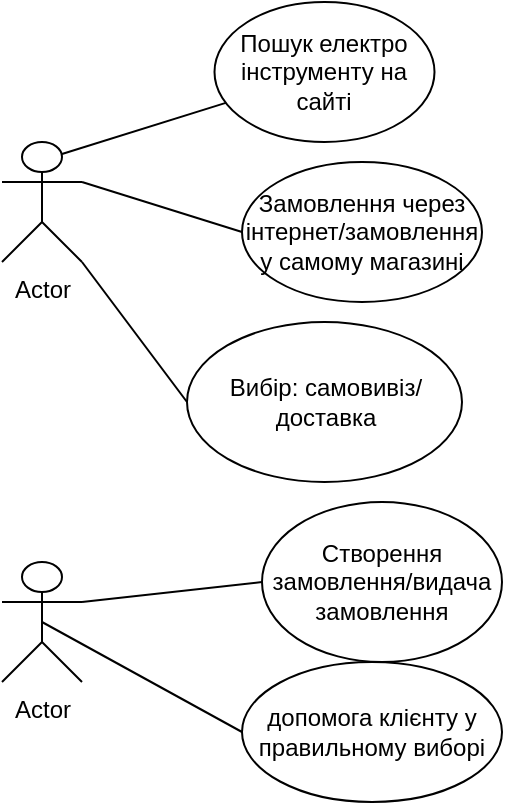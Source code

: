 <mxfile version="15.2.1" type="github"><diagram id="3uVu_IRRv5x9trovjOaI" name="Page-1"><mxGraphModel dx="835" dy="495" grid="1" gridSize="10" guides="1" tooltips="1" connect="1" arrows="1" fold="1" page="1" pageScale="1" pageWidth="827" pageHeight="1169" math="0" shadow="0"><root><mxCell id="0"/><mxCell id="1" parent="0"/><mxCell id="t4tBxsFXjlvXM8h3--1A-1" value="Actor" style="shape=umlActor;verticalLabelPosition=bottom;verticalAlign=top;html=1;outlineConnect=0;" vertex="1" parent="1"><mxGeometry x="120" y="120" width="40" height="60" as="geometry"/></mxCell><mxCell id="t4tBxsFXjlvXM8h3--1A-2" value="" style="endArrow=none;html=1;exitX=0.75;exitY=0.1;exitDx=0;exitDy=0;exitPerimeter=0;" edge="1" parent="1" source="t4tBxsFXjlvXM8h3--1A-1" target="t4tBxsFXjlvXM8h3--1A-4"><mxGeometry width="50" height="50" relative="1" as="geometry"><mxPoint x="390" y="280" as="sourcePoint"/><mxPoint x="280" y="100" as="targetPoint"/></mxGeometry></mxCell><mxCell id="t4tBxsFXjlvXM8h3--1A-4" value="Пошук електро інструменту на сайті " style="ellipse;whiteSpace=wrap;html=1;" vertex="1" parent="1"><mxGeometry x="226.25" y="50" width="110" height="70" as="geometry"/></mxCell><mxCell id="t4tBxsFXjlvXM8h3--1A-5" value="" style="endArrow=none;html=1;exitX=1;exitY=0.333;exitDx=0;exitDy=0;exitPerimeter=0;entryX=0;entryY=0.5;entryDx=0;entryDy=0;" edge="1" parent="1" source="t4tBxsFXjlvXM8h3--1A-1" target="t4tBxsFXjlvXM8h3--1A-6"><mxGeometry width="50" height="50" relative="1" as="geometry"><mxPoint x="390" y="250" as="sourcePoint"/><mxPoint x="230" y="170" as="targetPoint"/></mxGeometry></mxCell><mxCell id="t4tBxsFXjlvXM8h3--1A-6" value="Замовлення через інтернет/замовлення у самому магазині" style="ellipse;whiteSpace=wrap;html=1;" vertex="1" parent="1"><mxGeometry x="240" y="130" width="120" height="70" as="geometry"/></mxCell><mxCell id="t4tBxsFXjlvXM8h3--1A-7" value="" style="endArrow=none;html=1;exitX=1;exitY=1;exitDx=0;exitDy=0;exitPerimeter=0;entryX=0;entryY=0.5;entryDx=0;entryDy=0;" edge="1" parent="1" source="t4tBxsFXjlvXM8h3--1A-1" target="t4tBxsFXjlvXM8h3--1A-8"><mxGeometry width="50" height="50" relative="1" as="geometry"><mxPoint x="390" y="250" as="sourcePoint"/><mxPoint x="230" y="220" as="targetPoint"/></mxGeometry></mxCell><mxCell id="t4tBxsFXjlvXM8h3--1A-8" value="Вибір: самовивіз/доставка" style="ellipse;whiteSpace=wrap;html=1;" vertex="1" parent="1"><mxGeometry x="212.5" y="210" width="137.5" height="80" as="geometry"/></mxCell><mxCell id="t4tBxsFXjlvXM8h3--1A-10" value="Actor" style="shape=umlActor;verticalLabelPosition=bottom;verticalAlign=top;html=1;outlineConnect=0;" vertex="1" parent="1"><mxGeometry x="120" y="330" width="40" height="60" as="geometry"/></mxCell><mxCell id="t4tBxsFXjlvXM8h3--1A-11" value="" style="endArrow=none;html=1;entryX=1;entryY=0.333;entryDx=0;entryDy=0;entryPerimeter=0;exitX=0;exitY=0.5;exitDx=0;exitDy=0;" edge="1" parent="1" source="t4tBxsFXjlvXM8h3--1A-12" target="t4tBxsFXjlvXM8h3--1A-10"><mxGeometry width="50" height="50" relative="1" as="geometry"><mxPoint x="250" y="340" as="sourcePoint"/><mxPoint x="440" y="250" as="targetPoint"/></mxGeometry></mxCell><mxCell id="t4tBxsFXjlvXM8h3--1A-12" value="Створення замовлення/видача замовлення" style="ellipse;whiteSpace=wrap;html=1;" vertex="1" parent="1"><mxGeometry x="250" y="300" width="120" height="80" as="geometry"/></mxCell><mxCell id="t4tBxsFXjlvXM8h3--1A-13" value="" style="endArrow=none;html=1;exitX=0.5;exitY=0.5;exitDx=0;exitDy=0;exitPerimeter=0;entryX=0;entryY=0.5;entryDx=0;entryDy=0;" edge="1" parent="1" source="t4tBxsFXjlvXM8h3--1A-10" target="t4tBxsFXjlvXM8h3--1A-14"><mxGeometry width="50" height="50" relative="1" as="geometry"><mxPoint x="160" y="390" as="sourcePoint"/><mxPoint x="230" y="390" as="targetPoint"/></mxGeometry></mxCell><mxCell id="t4tBxsFXjlvXM8h3--1A-14" value="допомога клієнту у правильному виборі" style="ellipse;whiteSpace=wrap;html=1;" vertex="1" parent="1"><mxGeometry x="240" y="380" width="130" height="70" as="geometry"/></mxCell></root></mxGraphModel></diagram></mxfile>
